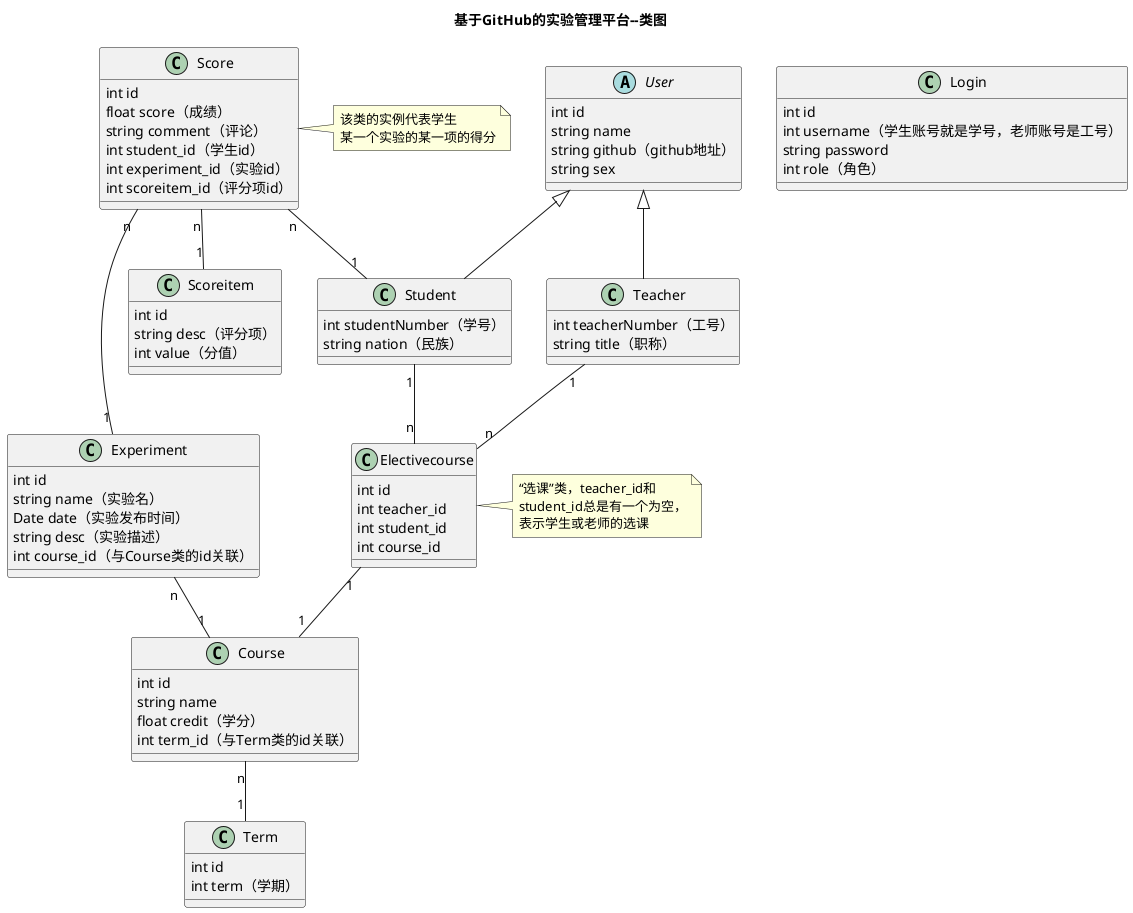 @startuml
title 基于GitHub的实验管理平台--类图
abstract class User{
    int id
    string name
    string github（github地址）
    string sex

}
User<|--Student
class Student{
    int studentNumber（学号）
    string nation（民族）
}
User<|--Teacher
class Teacher{
    int teacherNumber（工号）
    string title（职称）
}
class Login{
    int id
    int username（学生账号就是学号，老师账号是工号）
    string password
    int role（角色）
}
class Term{
    int id
    int term（学期）
}
class Scoreitem{
    int id
    string desc（评分项）
    int value（分值）
}
class Course{
    int id
    string name
    float credit（学分）
    int term_id（与Term类的id关联）
}
class Experiment{
    int id
    string name（实验名）
    Date date（实验发布时间）
    string desc（实验描述）
    int course_id（与Course类的id关联）
}
class Score{
    int id
    float score（成绩）
    string comment（评论）
    int student_id（学生id）
    int experiment_id（实验id）
    int scoreitem_id（评分项id）
}
note right:该类的实例代表学生\n某一个实验的某一项的得分
class Electivecourse{
    int id
    int teacher_id
    int student_id
    int course_id
}
note right:“选课”类，teacher_id和\nstudent_id总是有一个为空，\n表示学生或老师的选课

Course "n" -- "1" Term
Electivecourse "1" -- "1" Course
Student "1" -- "n" Electivecourse
Teacher "1" -- "n" Electivecourse
Experiment  "n" -- "1" Course
Score  "n" -- "1" Scoreitem
Score  "n" -- "1" Student
Score  "n" -- "1" Experiment
@enduml